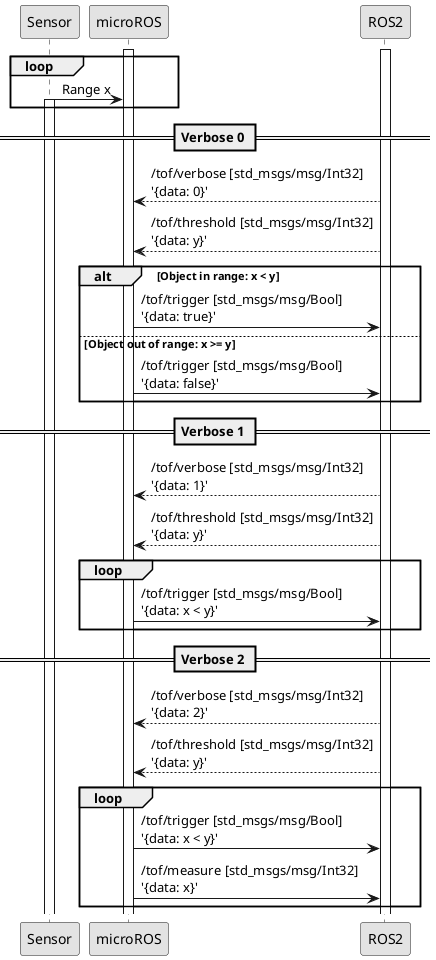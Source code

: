 @startuml
skinparam monochrome true

participant Sensor as s
participant microROS as uros
participant ROS2 as ros


activate uros
activate ros
loop
    s -> uros: Range x
    activate s
end
    == Verbose 0 ==
    uros <-- ros: /tof/verbose [std_msgs/msg/Int32]\n'{data: 0}'
    uros <-- ros: /tof/threshold [std_msgs/msg/Int32]\n'{data: y}'
    alt Object in range: x < y
        uros -> ros: /tof/trigger [std_msgs/msg/Bool]\n'{data: true}'
    else Object out of range: x >= y
        uros -> ros: /tof/trigger [std_msgs/msg/Bool]\n'{data: false}'
    end
    == Verbose 1 ==
    uros <-- ros: /tof/verbose [std_msgs/msg/Int32]\n'{data: 1}'
    uros <-- ros: /tof/threshold [std_msgs/msg/Int32]\n'{data: y}'
    loop 
        uros -> ros: /tof/trigger [std_msgs/msg/Bool]\n'{data: x < y}'
    end
    == Verbose 2 ==
    uros <-- ros: /tof/verbose [std_msgs/msg/Int32]\n'{data: 2}'
    uros <-- ros: /tof/threshold [std_msgs/msg/Int32]\n'{data: y}'
    loop 
        uros -> ros: /tof/trigger [std_msgs/msg/Bool]\n'{data: x < y}'
        uros -> ros: /tof/measure [std_msgs/msg/Int32]\n'{data: x}'

    end
@enduml